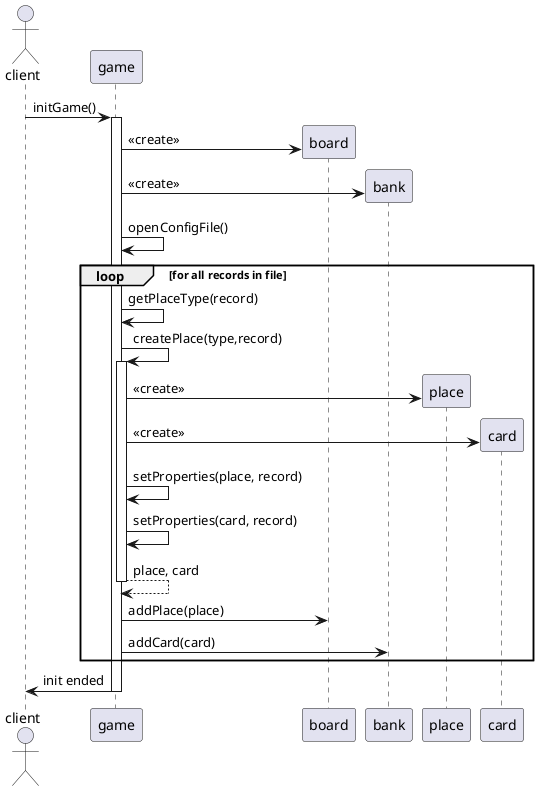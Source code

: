 @startuml
actor client
client -> game : initGame()
activate game
game -> board ** : <<create>>
game -> bank ** : <<create>>
game -> game : openConfigFile()
loop for all records in file
    game -> game :getPlaceType(record)
    game -> game ++ : createPlace(type,record) 
    game -> place ** : <<create>> 
    game -> card ** : <<create>>     
    game -> game : setProperties(place, record)
    game -> game : setProperties(card, record)
    return place, card
    game -> board : addPlace(place)
    game -> bank  : addCard(card)
end
game -> client : init ended
deactivate game
@enduml